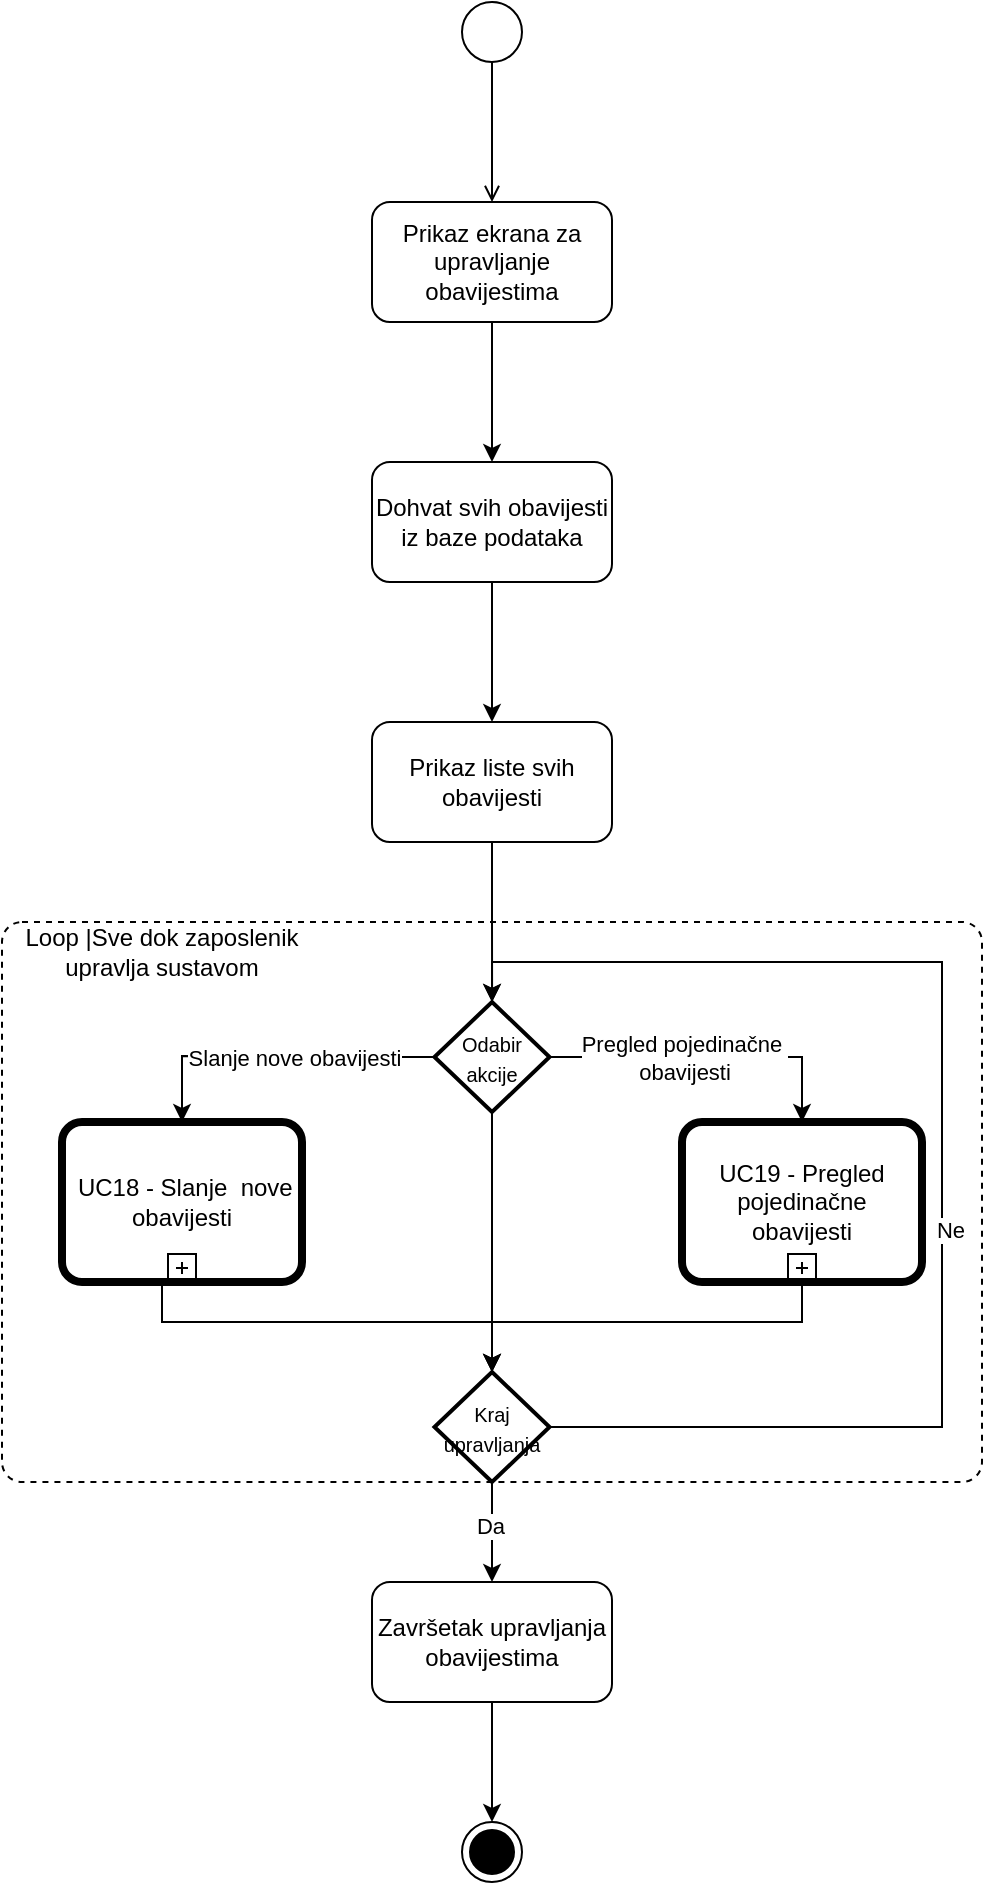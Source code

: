 <mxfile version="24.1.0" type="device">
  <diagram name="Page-1" id="7s6Xhe4JHk65s6TuYxJA">
    <mxGraphModel dx="1050" dy="621" grid="1" gridSize="10" guides="1" tooltips="1" connect="1" arrows="1" fold="1" page="1" pageScale="1" pageWidth="827" pageHeight="1169" math="0" shadow="0">
      <root>
        <mxCell id="0" />
        <mxCell id="1" parent="0" />
        <mxCell id="XSpYWGMBS3I3ysCbx3dT-1" value="" style="ellipse;html=1;" vertex="1" parent="1">
          <mxGeometry x="380" y="70" width="30" height="30" as="geometry" />
        </mxCell>
        <mxCell id="XSpYWGMBS3I3ysCbx3dT-2" value="" style="endArrow=open;html=1;rounded=0;align=center;verticalAlign=top;endFill=0;labelBackgroundColor=none;endSize=6;entryX=0.5;entryY=0;entryDx=0;entryDy=0;" edge="1" parent="1" source="XSpYWGMBS3I3ysCbx3dT-1" target="XSpYWGMBS3I3ysCbx3dT-4">
          <mxGeometry relative="1" as="geometry">
            <mxPoint x="395" y="160" as="targetPoint" />
          </mxGeometry>
        </mxCell>
        <mxCell id="XSpYWGMBS3I3ysCbx3dT-3" style="edgeStyle=orthogonalEdgeStyle;rounded=0;orthogonalLoop=1;jettySize=auto;html=1;exitX=0.5;exitY=1;exitDx=0;exitDy=0;" edge="1" parent="1" source="XSpYWGMBS3I3ysCbx3dT-4" target="XSpYWGMBS3I3ysCbx3dT-6">
          <mxGeometry relative="1" as="geometry" />
        </mxCell>
        <mxCell id="XSpYWGMBS3I3ysCbx3dT-4" value="Prikaz ekrana za upravljanje obavijestima" style="rounded=1;whiteSpace=wrap;html=1;" vertex="1" parent="1">
          <mxGeometry x="335" y="170" width="120" height="60" as="geometry" />
        </mxCell>
        <mxCell id="XSpYWGMBS3I3ysCbx3dT-5" style="edgeStyle=orthogonalEdgeStyle;rounded=0;orthogonalLoop=1;jettySize=auto;html=1;exitX=0.5;exitY=1;exitDx=0;exitDy=0;entryX=0.5;entryY=0;entryDx=0;entryDy=0;" edge="1" parent="1" source="XSpYWGMBS3I3ysCbx3dT-6" target="XSpYWGMBS3I3ysCbx3dT-7">
          <mxGeometry relative="1" as="geometry" />
        </mxCell>
        <mxCell id="XSpYWGMBS3I3ysCbx3dT-6" value="Dohvat svih obavijesti iz baze podataka" style="rounded=1;whiteSpace=wrap;html=1;" vertex="1" parent="1">
          <mxGeometry x="335" y="300" width="120" height="60" as="geometry" />
        </mxCell>
        <mxCell id="XSpYWGMBS3I3ysCbx3dT-7" value="Prikaz liste svih obavijesti" style="rounded=1;whiteSpace=wrap;html=1;" vertex="1" parent="1">
          <mxGeometry x="335" y="430" width="120" height="60" as="geometry" />
        </mxCell>
        <mxCell id="XSpYWGMBS3I3ysCbx3dT-8" style="edgeStyle=orthogonalEdgeStyle;rounded=0;orthogonalLoop=1;jettySize=auto;html=1;exitX=0.5;exitY=1;exitDx=0;exitDy=0;entryX=0.5;entryY=0;entryDx=0;entryDy=0;" edge="1" parent="1" source="XSpYWGMBS3I3ysCbx3dT-10" target="XSpYWGMBS3I3ysCbx3dT-19">
          <mxGeometry relative="1" as="geometry" />
        </mxCell>
        <mxCell id="XSpYWGMBS3I3ysCbx3dT-9" value="Da" style="edgeLabel;html=1;align=center;verticalAlign=middle;resizable=0;points=[];" vertex="1" connectable="0" parent="XSpYWGMBS3I3ysCbx3dT-8">
          <mxGeometry x="-0.12" y="-1" relative="1" as="geometry">
            <mxPoint as="offset" />
          </mxGeometry>
        </mxCell>
        <mxCell id="XSpYWGMBS3I3ysCbx3dT-10" value="" style="html=1;align=center;verticalAlign=top;rounded=1;absoluteArcSize=1;arcSize=20;dashed=1;whiteSpace=wrap;" vertex="1" parent="1">
          <mxGeometry x="150" y="530" width="490" height="280" as="geometry" />
        </mxCell>
        <mxCell id="XSpYWGMBS3I3ysCbx3dT-11" style="edgeStyle=orthogonalEdgeStyle;rounded=0;orthogonalLoop=1;jettySize=auto;html=1;exitX=0;exitY=0.5;exitDx=0;exitDy=0;exitPerimeter=0;entryX=0.5;entryY=0;entryDx=0;entryDy=0;entryPerimeter=0;" edge="1" parent="1" source="XSpYWGMBS3I3ysCbx3dT-15" target="XSpYWGMBS3I3ysCbx3dT-26">
          <mxGeometry relative="1" as="geometry">
            <mxPoint x="329.96" y="585" as="sourcePoint" />
            <mxPoint x="234" y="650" as="targetPoint" />
            <Array as="points">
              <mxPoint x="330" y="597" />
              <mxPoint x="230" y="597" />
            </Array>
          </mxGeometry>
        </mxCell>
        <mxCell id="XSpYWGMBS3I3ysCbx3dT-12" value="Slanje nove obavijesti" style="edgeLabel;html=1;align=center;verticalAlign=middle;resizable=0;points=[];" vertex="1" connectable="0" parent="XSpYWGMBS3I3ysCbx3dT-11">
          <mxGeometry x="-0.111" relative="1" as="geometry">
            <mxPoint as="offset" />
          </mxGeometry>
        </mxCell>
        <mxCell id="XSpYWGMBS3I3ysCbx3dT-13" style="edgeStyle=orthogonalEdgeStyle;rounded=0;orthogonalLoop=1;jettySize=auto;html=1;exitX=1;exitY=0.5;exitDx=0;exitDy=0;exitPerimeter=0;entryX=0.5;entryY=0;entryDx=0;entryDy=0;entryPerimeter=0;" edge="1" parent="1" source="XSpYWGMBS3I3ysCbx3dT-15" target="XSpYWGMBS3I3ysCbx3dT-27">
          <mxGeometry relative="1" as="geometry">
            <mxPoint x="560" y="650" as="targetPoint" />
            <Array as="points">
              <mxPoint x="550" y="598" />
            </Array>
          </mxGeometry>
        </mxCell>
        <mxCell id="XSpYWGMBS3I3ysCbx3dT-14" value="Pregled pojedinačne&amp;nbsp;&lt;div&gt;obavijesti&lt;/div&gt;" style="edgeLabel;html=1;align=center;verticalAlign=middle;resizable=0;points=[];" vertex="1" connectable="0" parent="XSpYWGMBS3I3ysCbx3dT-13">
          <mxGeometry x="-0.155" y="-4" relative="1" as="geometry">
            <mxPoint y="-4" as="offset" />
          </mxGeometry>
        </mxCell>
        <mxCell id="XSpYWGMBS3I3ysCbx3dT-15" value="&lt;font style=&quot;font-size: 10px;&quot;&gt;Odabir akcije&lt;/font&gt;" style="strokeWidth=2;html=1;shape=mxgraph.flowchart.decision;whiteSpace=wrap;" vertex="1" parent="1">
          <mxGeometry x="366.25" y="570" width="57.5" height="55" as="geometry" />
        </mxCell>
        <mxCell id="XSpYWGMBS3I3ysCbx3dT-16" value="Loop |Sve dok zaposlenik&lt;div&gt;upravlja sustavom&lt;/div&gt;" style="text;html=1;align=center;verticalAlign=middle;whiteSpace=wrap;rounded=0;" vertex="1" parent="1">
          <mxGeometry x="150" y="540" width="160" height="10" as="geometry" />
        </mxCell>
        <mxCell id="XSpYWGMBS3I3ysCbx3dT-17" value="&lt;font style=&quot;font-size: 10px;&quot;&gt;Kraj upravljanja&lt;/font&gt;" style="strokeWidth=2;html=1;shape=mxgraph.flowchart.decision;whiteSpace=wrap;" vertex="1" parent="1">
          <mxGeometry x="366.25" y="755" width="57.5" height="55" as="geometry" />
        </mxCell>
        <mxCell id="XSpYWGMBS3I3ysCbx3dT-18" style="edgeStyle=orthogonalEdgeStyle;rounded=0;orthogonalLoop=1;jettySize=auto;html=1;exitX=0.5;exitY=1;exitDx=0;exitDy=0;" edge="1" parent="1" source="XSpYWGMBS3I3ysCbx3dT-19" target="XSpYWGMBS3I3ysCbx3dT-28">
          <mxGeometry relative="1" as="geometry" />
        </mxCell>
        <mxCell id="XSpYWGMBS3I3ysCbx3dT-19" value="Završetak upravljanja obavijestima" style="rounded=1;whiteSpace=wrap;html=1;" vertex="1" parent="1">
          <mxGeometry x="335" y="860" width="120" height="60" as="geometry" />
        </mxCell>
        <mxCell id="XSpYWGMBS3I3ysCbx3dT-20" style="edgeStyle=orthogonalEdgeStyle;rounded=0;orthogonalLoop=1;jettySize=auto;html=1;exitX=0.5;exitY=1;exitDx=0;exitDy=0;" edge="1" parent="1" source="XSpYWGMBS3I3ysCbx3dT-7" target="XSpYWGMBS3I3ysCbx3dT-15">
          <mxGeometry relative="1" as="geometry" />
        </mxCell>
        <mxCell id="XSpYWGMBS3I3ysCbx3dT-21" style="edgeStyle=orthogonalEdgeStyle;rounded=0;orthogonalLoop=1;jettySize=auto;html=1;exitX=1;exitY=0.5;exitDx=0;exitDy=0;exitPerimeter=0;entryX=0.5;entryY=0;entryDx=0;entryDy=0;entryPerimeter=0;" edge="1" parent="1" source="XSpYWGMBS3I3ysCbx3dT-17" target="XSpYWGMBS3I3ysCbx3dT-15">
          <mxGeometry relative="1" as="geometry">
            <Array as="points">
              <mxPoint x="620" y="783" />
              <mxPoint x="620" y="550" />
              <mxPoint x="395" y="550" />
            </Array>
          </mxGeometry>
        </mxCell>
        <mxCell id="XSpYWGMBS3I3ysCbx3dT-22" value="Ne" style="edgeLabel;html=1;align=center;verticalAlign=middle;resizable=0;points=[];" vertex="1" connectable="0" parent="XSpYWGMBS3I3ysCbx3dT-21">
          <mxGeometry x="-0.123" y="-4" relative="1" as="geometry">
            <mxPoint as="offset" />
          </mxGeometry>
        </mxCell>
        <mxCell id="XSpYWGMBS3I3ysCbx3dT-23" style="edgeStyle=orthogonalEdgeStyle;rounded=0;orthogonalLoop=1;jettySize=auto;html=1;exitX=0.5;exitY=1;exitDx=0;exitDy=0;entryX=0.5;entryY=0;entryDx=0;entryDy=0;entryPerimeter=0;exitPerimeter=0;" edge="1" parent="1" source="XSpYWGMBS3I3ysCbx3dT-26" target="XSpYWGMBS3I3ysCbx3dT-17">
          <mxGeometry relative="1" as="geometry">
            <mxPoint x="230" y="710" as="sourcePoint" />
            <Array as="points">
              <mxPoint x="230" y="730" />
              <mxPoint x="395" y="730" />
            </Array>
          </mxGeometry>
        </mxCell>
        <mxCell id="XSpYWGMBS3I3ysCbx3dT-24" style="edgeStyle=orthogonalEdgeStyle;rounded=0;orthogonalLoop=1;jettySize=auto;html=1;exitX=0.5;exitY=1;exitDx=0;exitDy=0;exitPerimeter=0;entryX=0.5;entryY=0;entryDx=0;entryDy=0;entryPerimeter=0;" edge="1" parent="1" source="XSpYWGMBS3I3ysCbx3dT-15" target="XSpYWGMBS3I3ysCbx3dT-17">
          <mxGeometry relative="1" as="geometry" />
        </mxCell>
        <mxCell id="XSpYWGMBS3I3ysCbx3dT-25" style="edgeStyle=orthogonalEdgeStyle;rounded=0;orthogonalLoop=1;jettySize=auto;html=1;exitX=0.5;exitY=1;exitDx=0;exitDy=0;entryX=0.5;entryY=0;entryDx=0;entryDy=0;entryPerimeter=0;exitPerimeter=0;" edge="1" parent="1" source="XSpYWGMBS3I3ysCbx3dT-27" target="XSpYWGMBS3I3ysCbx3dT-17">
          <mxGeometry relative="1" as="geometry">
            <mxPoint x="540" y="710" as="sourcePoint" />
            <Array as="points">
              <mxPoint x="550" y="730" />
              <mxPoint x="395" y="730" />
            </Array>
          </mxGeometry>
        </mxCell>
        <mxCell id="XSpYWGMBS3I3ysCbx3dT-26" value=" UC18 - Slanje  nove obavijesti" style="points=[[0.25,0,0],[0.5,0,0],[0.75,0,0],[1,0.25,0],[1,0.5,0],[1,0.75,0],[0.75,1,0],[0.5,1,0],[0.25,1,0],[0,0.75,0],[0,0.5,0],[0,0.25,0]];shape=mxgraph.bpmn.task;whiteSpace=wrap;rectStyle=rounded;size=10;bpmnShapeType=call;isLoopSub=1;" vertex="1" parent="1">
          <mxGeometry x="180" y="630" width="120" height="80" as="geometry" />
        </mxCell>
        <mxCell id="XSpYWGMBS3I3ysCbx3dT-27" value="UC19 - Pregled pojedinačne obavijesti" style="points=[[0.25,0,0],[0.5,0,0],[0.75,0,0],[1,0.25,0],[1,0.5,0],[1,0.75,0],[0.75,1,0],[0.5,1,0],[0.25,1,0],[0,0.75,0],[0,0.5,0],[0,0.25,0]];shape=mxgraph.bpmn.task;whiteSpace=wrap;rectStyle=rounded;size=10;bpmnShapeType=call;isLoopSub=1;" vertex="1" parent="1">
          <mxGeometry x="490" y="630" width="120" height="80" as="geometry" />
        </mxCell>
        <mxCell id="XSpYWGMBS3I3ysCbx3dT-28" value="" style="ellipse;html=1;shape=endState;fillColor=strokeColor;" vertex="1" parent="1">
          <mxGeometry x="380" y="980" width="30" height="30" as="geometry" />
        </mxCell>
      </root>
    </mxGraphModel>
  </diagram>
</mxfile>
